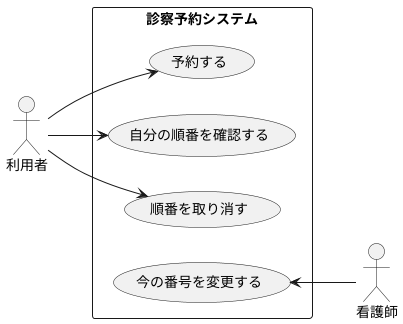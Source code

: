 @startuml 例題1
left to right direction
actor 利用者 as a
actor 看護師 as b
rectangle 診察予約システム {
usecase 予約する as c
usecase 自分の順番を確認する as d
usecase 順番を取り消す as e
usecase 今の番号を変更する as f
}
a-->c
a-->d
a-->e
f<--b
@enduml